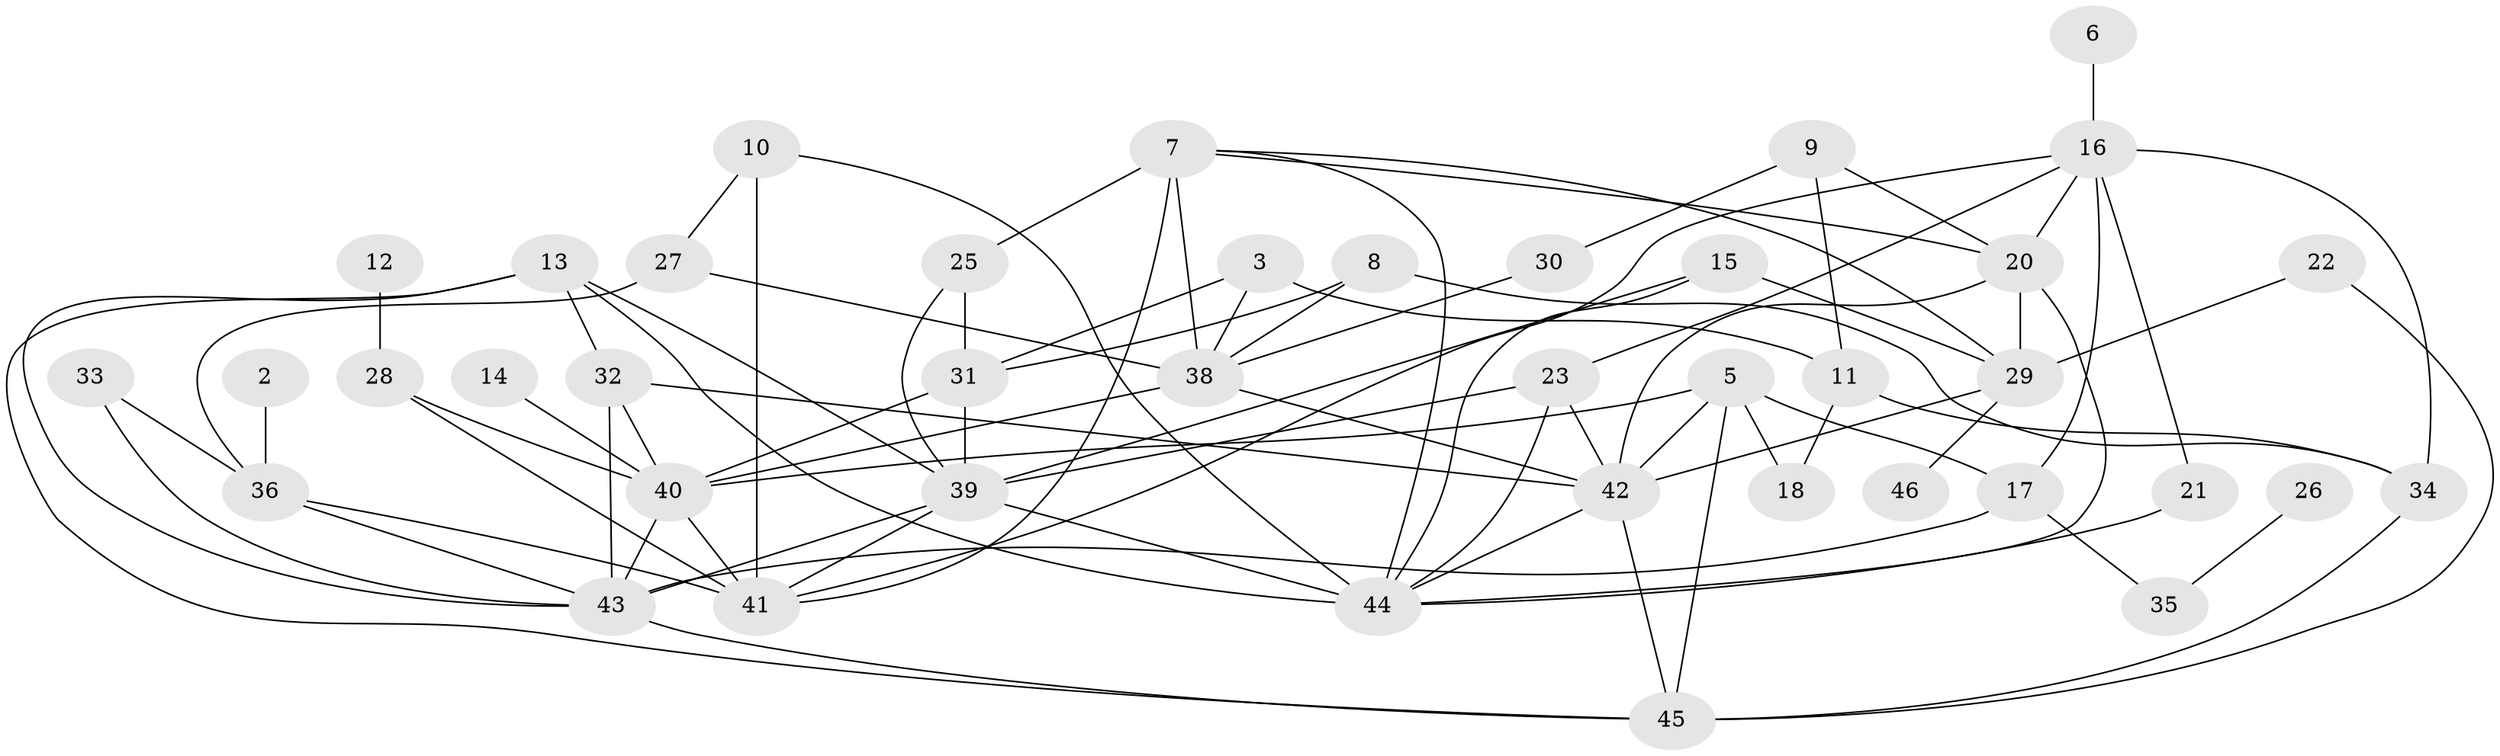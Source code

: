 // original degree distribution, {1: 0.14130434782608695, 3: 0.29347826086956524, 4: 0.14130434782608695, 5: 0.10869565217391304, 2: 0.20652173913043478, 0: 0.05434782608695652, 8: 0.010869565217391304, 6: 0.043478260869565216}
// Generated by graph-tools (version 1.1) at 2025/25/03/09/25 03:25:13]
// undirected, 41 vertices, 84 edges
graph export_dot {
graph [start="1"]
  node [color=gray90,style=filled];
  2;
  3;
  5;
  6;
  7;
  8;
  9;
  10;
  11;
  12;
  13;
  14;
  15;
  16;
  17;
  18;
  20;
  21;
  22;
  23;
  25;
  26;
  27;
  28;
  29;
  30;
  31;
  32;
  33;
  34;
  35;
  36;
  38;
  39;
  40;
  41;
  42;
  43;
  44;
  45;
  46;
  2 -- 36 [weight=1.0];
  3 -- 11 [weight=1.0];
  3 -- 31 [weight=1.0];
  3 -- 38 [weight=1.0];
  5 -- 17 [weight=1.0];
  5 -- 18 [weight=1.0];
  5 -- 40 [weight=2.0];
  5 -- 42 [weight=1.0];
  5 -- 45 [weight=1.0];
  6 -- 16 [weight=1.0];
  7 -- 20 [weight=1.0];
  7 -- 25 [weight=1.0];
  7 -- 29 [weight=1.0];
  7 -- 38 [weight=2.0];
  7 -- 41 [weight=1.0];
  7 -- 44 [weight=1.0];
  8 -- 31 [weight=1.0];
  8 -- 34 [weight=1.0];
  8 -- 38 [weight=1.0];
  9 -- 11 [weight=1.0];
  9 -- 20 [weight=1.0];
  9 -- 30 [weight=1.0];
  10 -- 27 [weight=1.0];
  10 -- 41 [weight=1.0];
  10 -- 44 [weight=1.0];
  11 -- 18 [weight=1.0];
  11 -- 34 [weight=1.0];
  12 -- 28 [weight=1.0];
  13 -- 32 [weight=1.0];
  13 -- 39 [weight=1.0];
  13 -- 43 [weight=1.0];
  13 -- 44 [weight=1.0];
  13 -- 45 [weight=1.0];
  14 -- 40 [weight=1.0];
  15 -- 29 [weight=1.0];
  15 -- 39 [weight=1.0];
  15 -- 44 [weight=1.0];
  16 -- 17 [weight=1.0];
  16 -- 20 [weight=1.0];
  16 -- 21 [weight=1.0];
  16 -- 23 [weight=1.0];
  16 -- 34 [weight=1.0];
  16 -- 41 [weight=1.0];
  17 -- 35 [weight=1.0];
  17 -- 43 [weight=1.0];
  20 -- 29 [weight=1.0];
  20 -- 42 [weight=1.0];
  20 -- 44 [weight=1.0];
  21 -- 44 [weight=1.0];
  22 -- 29 [weight=1.0];
  22 -- 45 [weight=1.0];
  23 -- 39 [weight=1.0];
  23 -- 42 [weight=1.0];
  23 -- 44 [weight=1.0];
  25 -- 31 [weight=1.0];
  25 -- 39 [weight=1.0];
  26 -- 35 [weight=1.0];
  27 -- 36 [weight=1.0];
  27 -- 38 [weight=1.0];
  28 -- 40 [weight=1.0];
  28 -- 41 [weight=1.0];
  29 -- 42 [weight=1.0];
  29 -- 46 [weight=1.0];
  30 -- 38 [weight=1.0];
  31 -- 39 [weight=1.0];
  31 -- 40 [weight=1.0];
  32 -- 40 [weight=1.0];
  32 -- 42 [weight=1.0];
  32 -- 43 [weight=1.0];
  33 -- 36 [weight=1.0];
  33 -- 43 [weight=1.0];
  34 -- 45 [weight=1.0];
  36 -- 41 [weight=1.0];
  36 -- 43 [weight=1.0];
  38 -- 40 [weight=1.0];
  38 -- 42 [weight=1.0];
  39 -- 41 [weight=1.0];
  39 -- 43 [weight=1.0];
  39 -- 44 [weight=2.0];
  40 -- 41 [weight=1.0];
  40 -- 43 [weight=1.0];
  42 -- 44 [weight=1.0];
  42 -- 45 [weight=1.0];
  43 -- 45 [weight=1.0];
}

